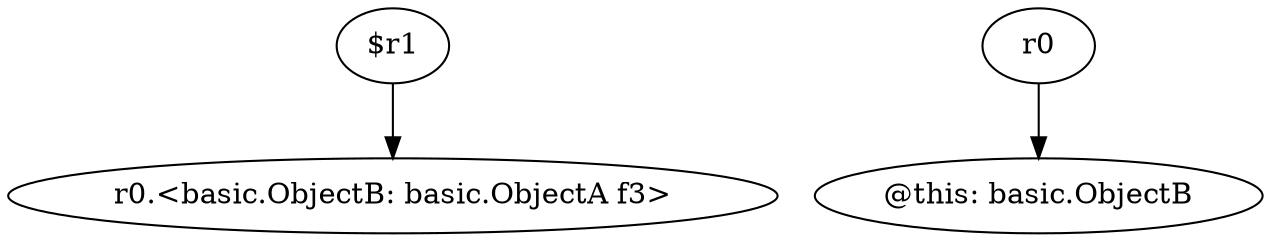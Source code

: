 digraph g {
0[label="$r1"]
1[label="r0.<basic.ObjectB: basic.ObjectA f3>"]
0->1[label=""]
2[label="r0"]
3[label="@this: basic.ObjectB"]
2->3[label=""]
}